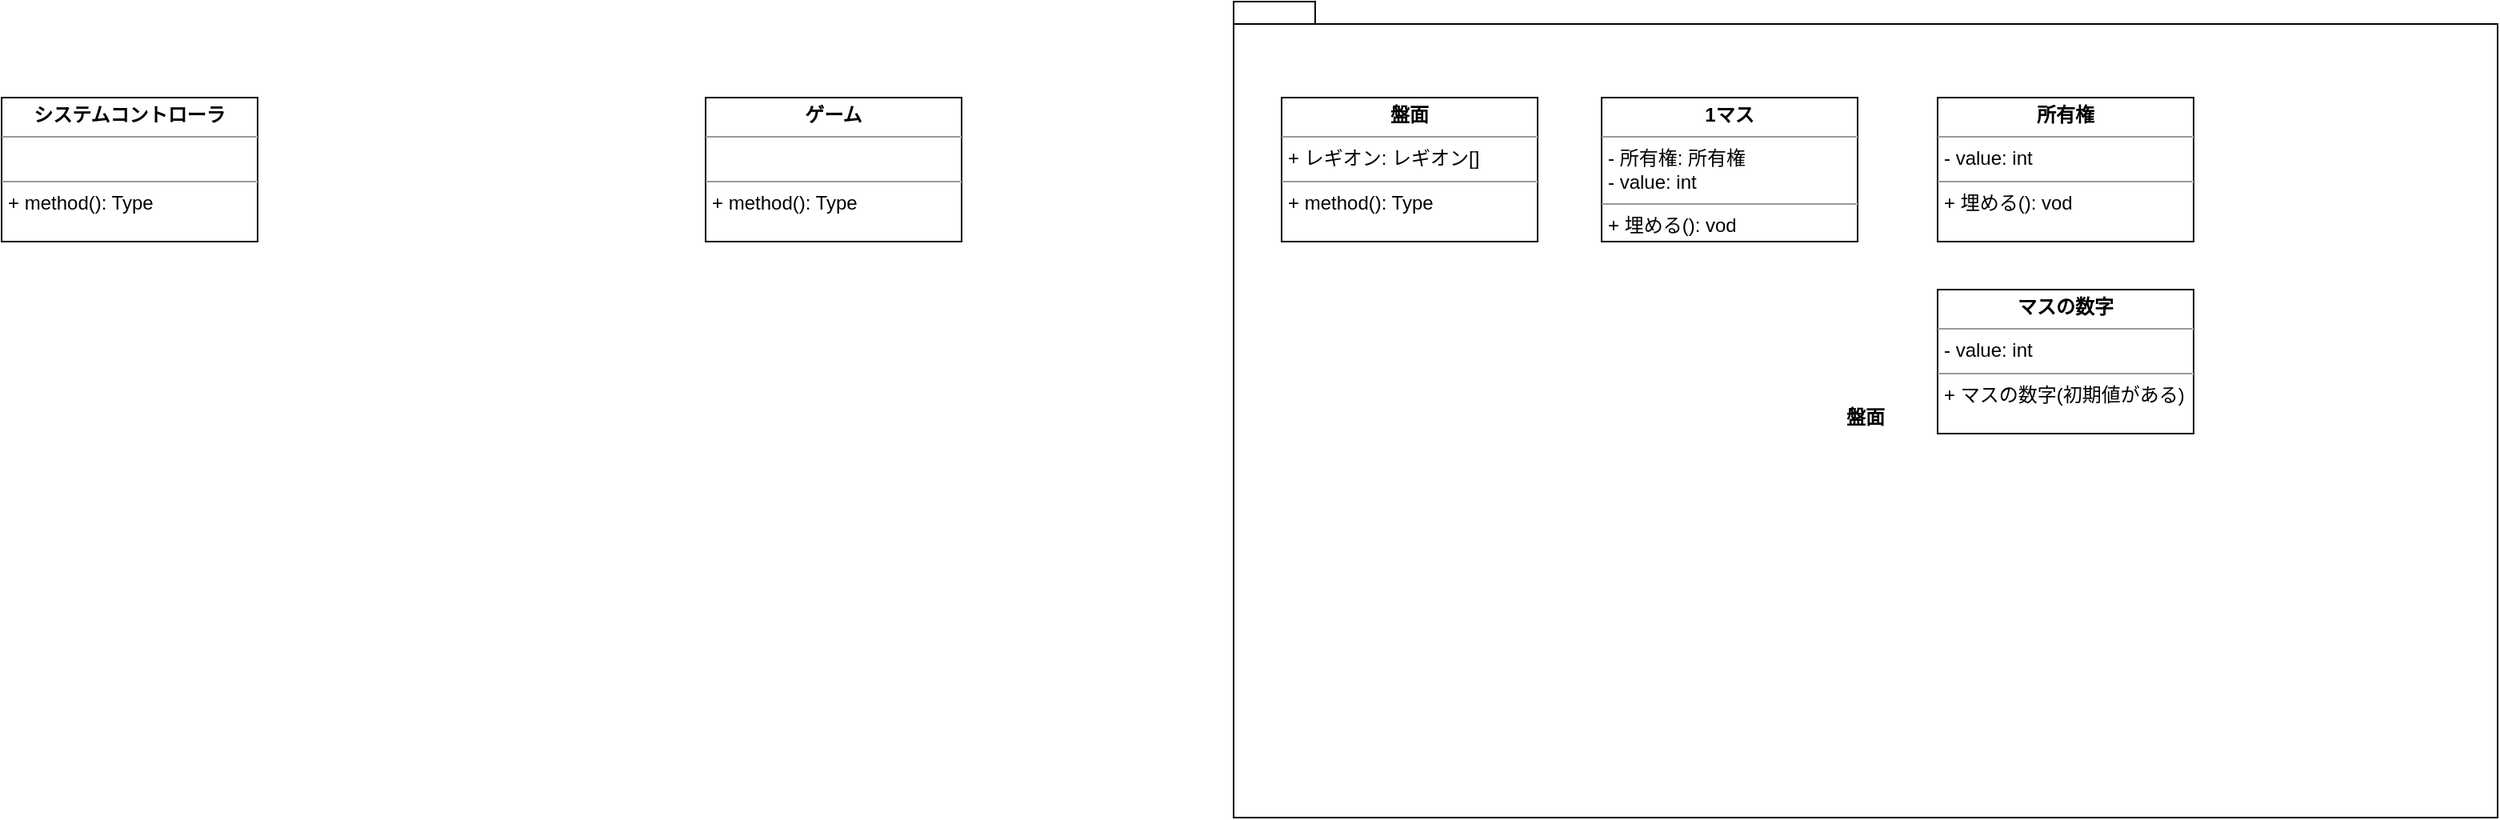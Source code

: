 <mxfile version="22.1.4" type="github">
  <diagram name="ページ1" id="NI4J2HSnKmm6HsM66qGL">
    <mxGraphModel dx="1434" dy="746" grid="1" gridSize="10" guides="1" tooltips="1" connect="1" arrows="1" fold="1" page="1" pageScale="1" pageWidth="3300" pageHeight="4681" math="0" shadow="0">
      <root>
        <mxCell id="0" />
        <mxCell id="1" parent="0" />
        <mxCell id="-0j5kSYJqAFjcUl3PRMV-3" value="盤面" style="shape=folder;fontStyle=1;spacingTop=10;tabWidth=40;tabHeight=14;tabPosition=left;html=1;whiteSpace=wrap;" vertex="1" parent="1">
          <mxGeometry x="970" y="140" width="790" height="510" as="geometry" />
        </mxCell>
        <mxCell id="-LdQKynwCAIaJtEhS0bI-1" value="&lt;p style=&quot;margin:0px;margin-top:4px;text-align:center;&quot;&gt;&lt;b&gt;盤面&lt;/b&gt;&lt;br&gt;&lt;/p&gt;&lt;hr size=&quot;1&quot;&gt;&lt;p style=&quot;margin:0px;margin-left:4px;&quot;&gt;+ レギオン: レギオン[]&lt;br&gt;&lt;/p&gt;&lt;hr size=&quot;1&quot;&gt;&lt;p style=&quot;margin:0px;margin-left:4px;&quot;&gt;+ method(): Type&lt;/p&gt;" style="verticalAlign=top;align=left;overflow=fill;fontSize=12;fontFamily=Helvetica;html=1;" parent="1" vertex="1">
          <mxGeometry x="1000" y="200" width="160" height="90" as="geometry" />
        </mxCell>
        <mxCell id="-LdQKynwCAIaJtEhS0bI-2" value="&lt;p style=&quot;margin:0px;margin-top:4px;text-align:center;&quot;&gt;&lt;b&gt;ゲーム&lt;/b&gt;&lt;br&gt;&lt;/p&gt;&lt;hr size=&quot;1&quot;&gt;&lt;p style=&quot;margin:0px;margin-left:4px;&quot;&gt;&lt;br&gt;&lt;/p&gt;&lt;hr size=&quot;1&quot;&gt;&lt;p style=&quot;margin:0px;margin-left:4px;&quot;&gt;+ method(): Type&lt;/p&gt;" style="verticalAlign=top;align=left;overflow=fill;fontSize=12;fontFamily=Helvetica;html=1;" parent="1" vertex="1">
          <mxGeometry x="640" y="200" width="160" height="90" as="geometry" />
        </mxCell>
        <mxCell id="-0j5kSYJqAFjcUl3PRMV-1" value="&lt;p style=&quot;margin:0px;margin-top:4px;text-align:center;&quot;&gt;&lt;b&gt;システムコントローラ&lt;/b&gt;&lt;br&gt;&lt;/p&gt;&lt;hr size=&quot;1&quot;&gt;&lt;p style=&quot;margin:0px;margin-left:4px;&quot;&gt;&lt;br&gt;&lt;/p&gt;&lt;hr size=&quot;1&quot;&gt;&lt;p style=&quot;margin:0px;margin-left:4px;&quot;&gt;+ method(): Type&lt;/p&gt;" style="verticalAlign=top;align=left;overflow=fill;fontSize=12;fontFamily=Helvetica;html=1;" vertex="1" parent="1">
          <mxGeometry x="200" y="200" width="160" height="90" as="geometry" />
        </mxCell>
        <mxCell id="-0j5kSYJqAFjcUl3PRMV-2" value="&lt;p style=&quot;margin:0px;margin-top:4px;text-align:center;&quot;&gt;&lt;b&gt;1マス&lt;/b&gt;&lt;br&gt;&lt;/p&gt;&lt;hr size=&quot;1&quot;&gt;&lt;p style=&quot;margin:0px;margin-left:4px;&quot;&gt;- 所有権: 所有権&lt;br&gt;&lt;/p&gt;&lt;p style=&quot;margin:0px;margin-left:4px;&quot;&gt;- value: int&lt;br&gt;&lt;/p&gt;&lt;hr size=&quot;1&quot;&gt;&lt;p style=&quot;margin:0px;margin-left:4px;&quot;&gt;+ 埋める(): vod&lt;br&gt;&lt;/p&gt;" style="verticalAlign=top;align=left;overflow=fill;fontSize=12;fontFamily=Helvetica;html=1;" vertex="1" parent="1">
          <mxGeometry x="1200" y="200" width="160" height="90" as="geometry" />
        </mxCell>
        <mxCell id="-0j5kSYJqAFjcUl3PRMV-6" value="&lt;p style=&quot;margin:0px;margin-top:4px;text-align:center;&quot;&gt;&lt;b&gt;所有権&lt;/b&gt;&lt;br&gt;&lt;/p&gt;&lt;hr size=&quot;1&quot;&gt;&lt;p style=&quot;margin:0px;margin-left:4px;&quot;&gt;- value: int&lt;br&gt;&lt;/p&gt;&lt;hr size=&quot;1&quot;&gt;&lt;p style=&quot;margin:0px;margin-left:4px;&quot;&gt;+ 埋める(): vod&lt;br&gt;&lt;/p&gt;" style="verticalAlign=top;align=left;overflow=fill;fontSize=12;fontFamily=Helvetica;html=1;" vertex="1" parent="1">
          <mxGeometry x="1410" y="200" width="160" height="90" as="geometry" />
        </mxCell>
        <mxCell id="-0j5kSYJqAFjcUl3PRMV-7" value="&lt;p style=&quot;margin:0px;margin-top:4px;text-align:center;&quot;&gt;&lt;b&gt;マスの数字&lt;/b&gt;&lt;br&gt;&lt;/p&gt;&lt;hr size=&quot;1&quot;&gt;&lt;p style=&quot;margin:0px;margin-left:4px;&quot;&gt;- value: int&lt;br&gt;&lt;/p&gt;&lt;hr size=&quot;1&quot;&gt;&lt;p style=&quot;margin:0px;margin-left:4px;&quot;&gt;+ マスの数字(初期値がある)&lt;br&gt;&lt;/p&gt;" style="verticalAlign=top;align=left;overflow=fill;fontSize=12;fontFamily=Helvetica;html=1;" vertex="1" parent="1">
          <mxGeometry x="1410" y="320" width="160" height="90" as="geometry" />
        </mxCell>
      </root>
    </mxGraphModel>
  </diagram>
</mxfile>
